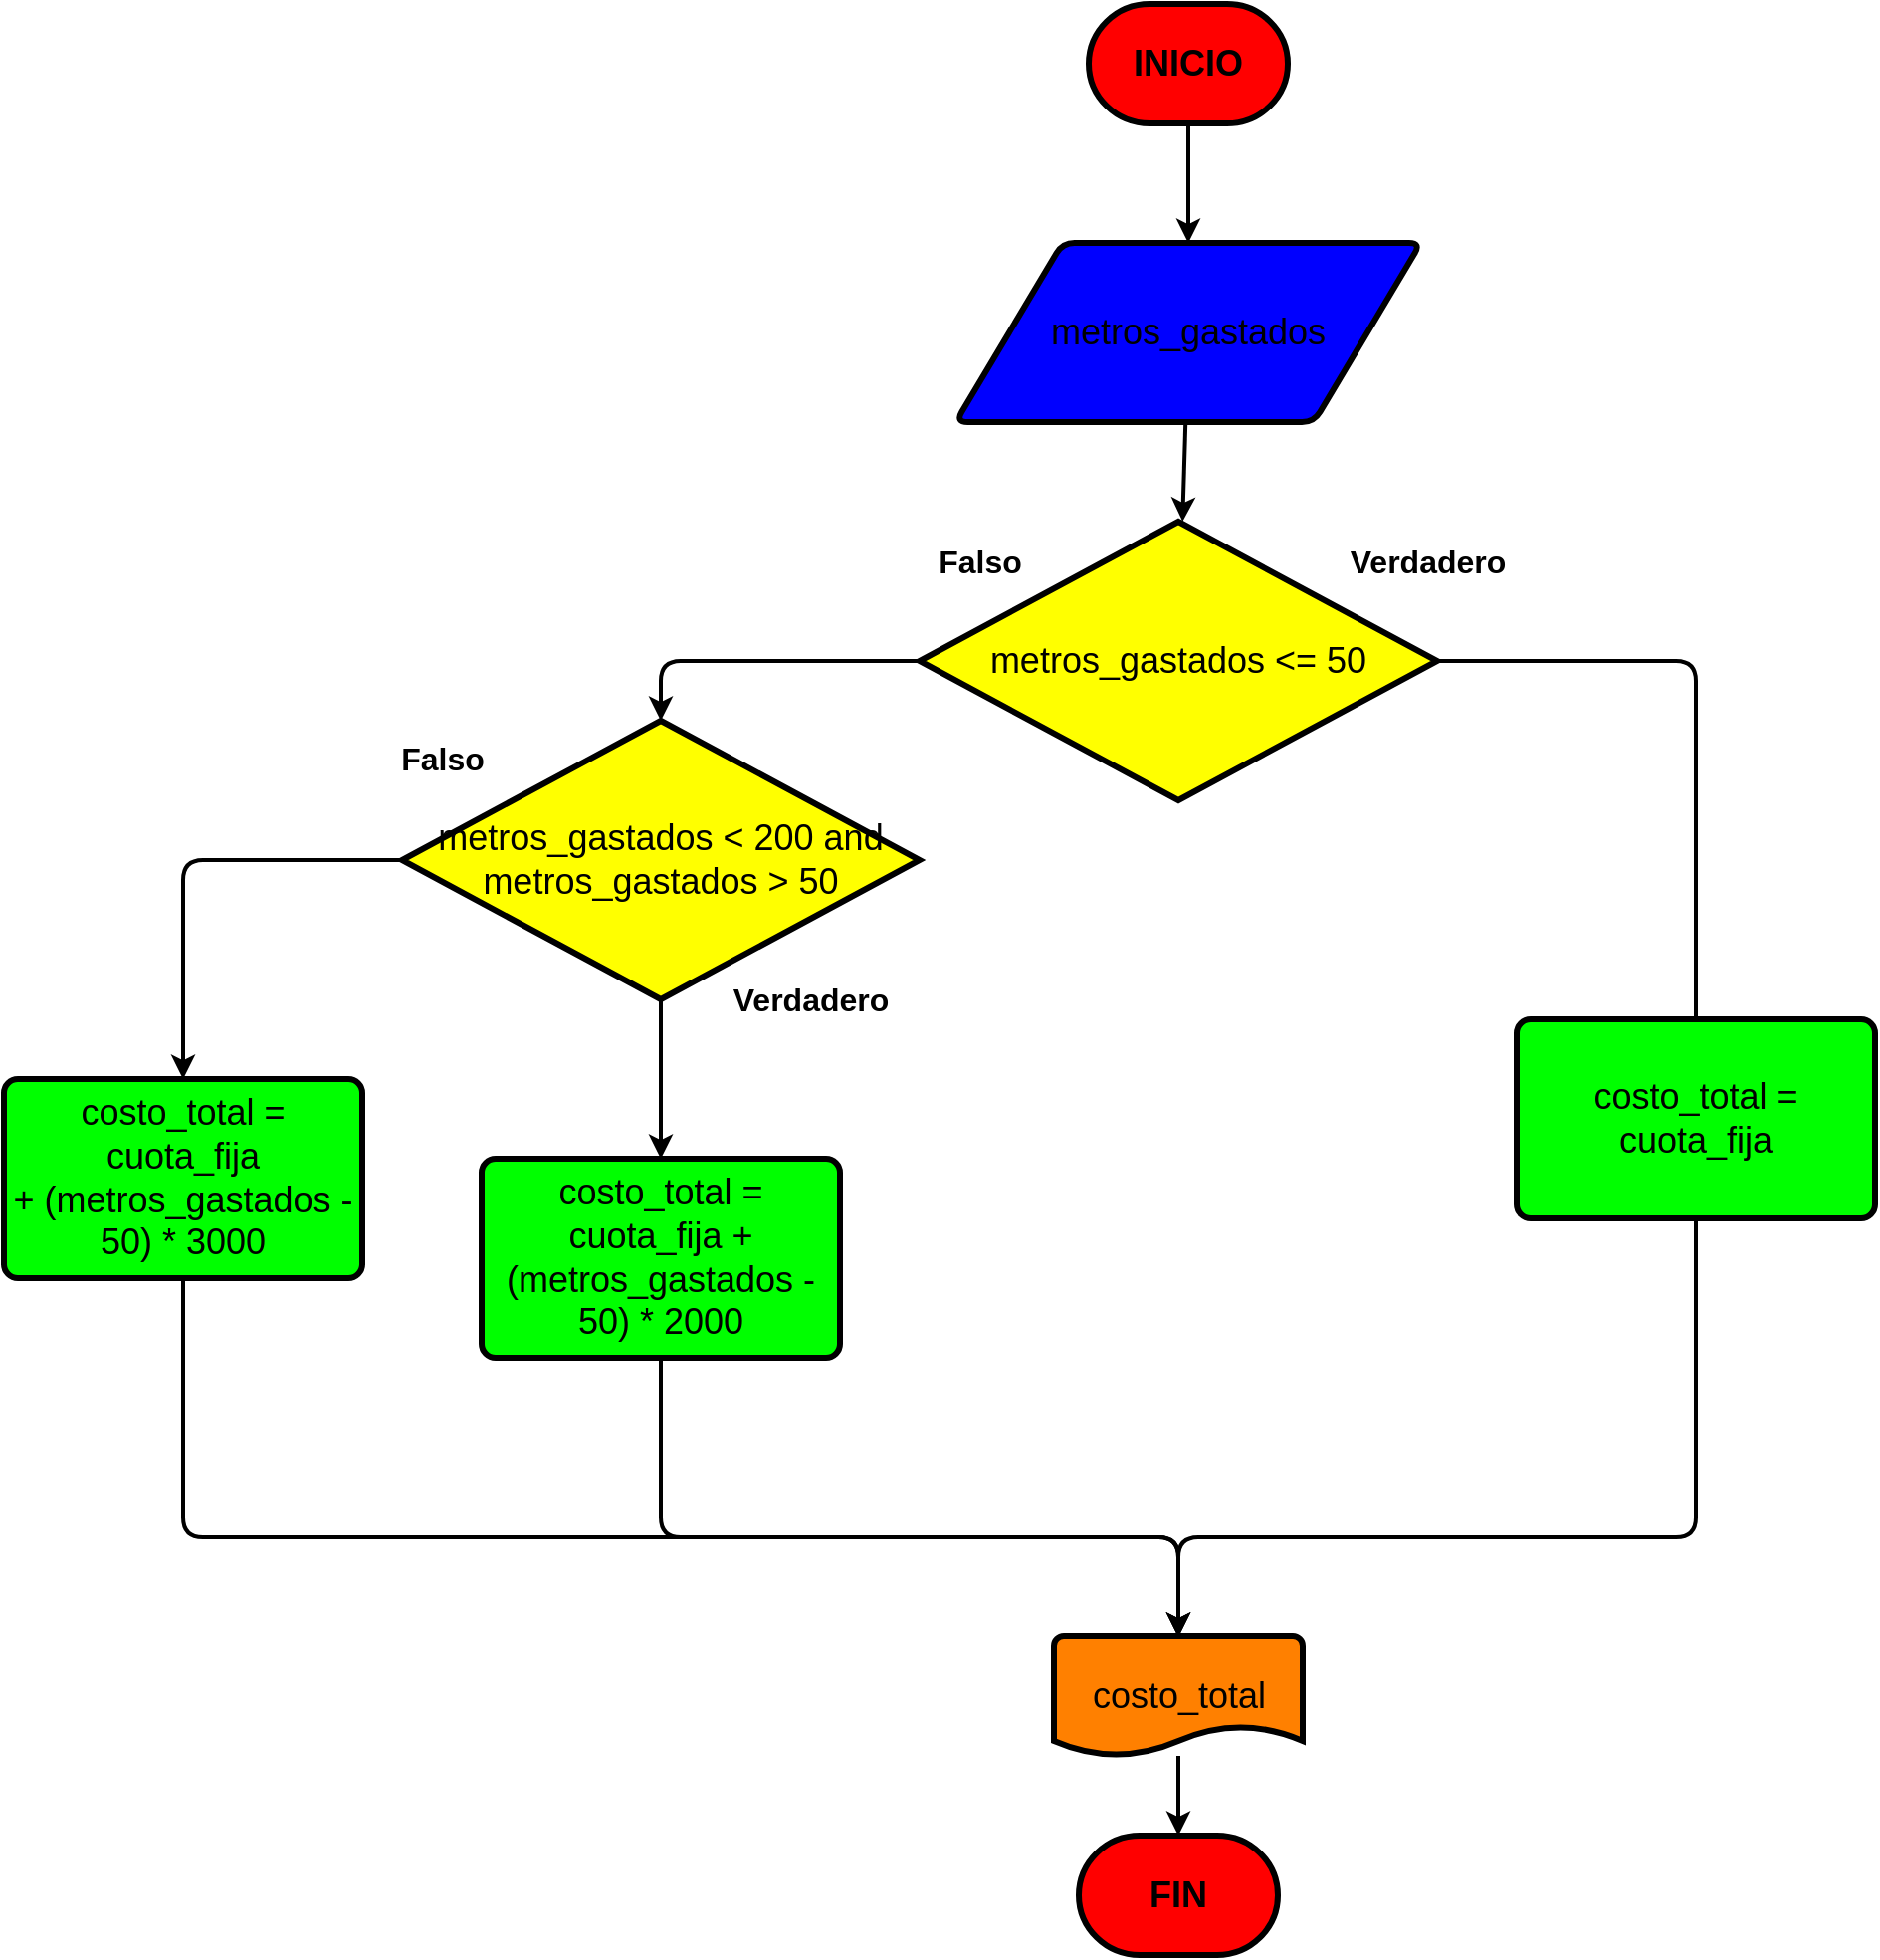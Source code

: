 <mxfile>
    <diagram id="hyXTzDfZUhhmsDUPOdG6" name="Page-1">
        <mxGraphModel dx="1420" dy="610" grid="1" gridSize="10" guides="1" tooltips="1" connect="1" arrows="1" fold="1" page="1" pageScale="1" pageWidth="1300" pageHeight="2000" background="#FFFFFF" math="0" shadow="0">
            <root>
                <mxCell id="0"/>
                <mxCell id="1" parent="0"/>
                <mxCell id="4" value="" style="edgeStyle=none;html=1;strokeWidth=2;strokeColor=#000000;" parent="1" source="diSnjzynUhi2UMkX59iC-2" target="2" edge="1">
                    <mxGeometry relative="1" as="geometry"/>
                </mxCell>
                <mxCell id="diSnjzynUhi2UMkX59iC-2" value="&lt;font&gt;&lt;span style=&quot;font-size: 18px&quot;&gt;metros_gastados&lt;/span&gt;&lt;br&gt;&lt;/font&gt;" style="shape=parallelogram;html=1;strokeWidth=3;perimeter=parallelogramPerimeter;whiteSpace=wrap;rounded=1;arcSize=12;size=0.23;fillColor=#0000FF;fontColor=#000000;strokeColor=#000000;" parent="1" vertex="1">
                    <mxGeometry x="668.12" y="130" width="233.75" height="90" as="geometry"/>
                </mxCell>
                <mxCell id="diSnjzynUhi2UMkX59iC-12" value="" style="edgeStyle=orthogonalEdgeStyle;rounded=0;orthogonalLoop=1;jettySize=auto;html=1;fontSize=18;strokeColor=#000000;strokeWidth=2;" parent="1" source="diSnjzynUhi2UMkX59iC-5" target="diSnjzynUhi2UMkX59iC-2" edge="1">
                    <mxGeometry relative="1" as="geometry"/>
                </mxCell>
                <mxCell id="diSnjzynUhi2UMkX59iC-5" value="INICIO" style="strokeWidth=3;html=1;shape=mxgraph.flowchart.terminator;whiteSpace=wrap;fontSize=18;fillColor=#FF0000;fontStyle=1;fontColor=#000000;strokeColor=#000000;" parent="1" vertex="1">
                    <mxGeometry x="735" y="10" width="100" height="60" as="geometry"/>
                </mxCell>
                <mxCell id="diSnjzynUhi2UMkX59iC-6" value="FIN" style="strokeWidth=3;html=1;shape=mxgraph.flowchart.terminator;whiteSpace=wrap;fontSize=18;fillColor=#FF0000;fontColor=#000000;strokeColor=#000000;fontStyle=1" parent="1" vertex="1">
                    <mxGeometry x="730" y="930" width="100" height="60" as="geometry"/>
                </mxCell>
                <mxCell id="diSnjzynUhi2UMkX59iC-11" value="" style="edgeStyle=orthogonalEdgeStyle;rounded=0;orthogonalLoop=1;jettySize=auto;html=1;fontSize=18;strokeColor=#000000;strokeWidth=2;" parent="1" source="diSnjzynUhi2UMkX59iC-7" target="diSnjzynUhi2UMkX59iC-6" edge="1">
                    <mxGeometry relative="1" as="geometry"/>
                </mxCell>
                <mxCell id="diSnjzynUhi2UMkX59iC-7" value="costo_total" style="strokeWidth=3;html=1;shape=mxgraph.flowchart.document2;whiteSpace=wrap;size=0.25;fontSize=18;fillColor=#FF8000;fontColor=#000000;strokeColor=#000000;" parent="1" vertex="1">
                    <mxGeometry x="717.5" y="830" width="125" height="60" as="geometry"/>
                </mxCell>
                <mxCell id="6" style="edgeStyle=none;html=1;exitX=0;exitY=0.5;exitDx=0;exitDy=0;exitPerimeter=0;strokeWidth=2;strokeColor=#000000;entryX=0.5;entryY=0;entryDx=0;entryDy=0;entryPerimeter=0;" parent="1" source="2" target="80" edge="1">
                    <mxGeometry relative="1" as="geometry">
                        <mxPoint x="525" y="425" as="targetPoint"/>
                        <Array as="points">
                            <mxPoint x="520" y="340"/>
                        </Array>
                    </mxGeometry>
                </mxCell>
                <mxCell id="2" value="&lt;font face=&quot;helvetica&quot;&gt;&lt;span style=&quot;font-size: 18px&quot;&gt;metros_gastados&amp;nbsp;&lt;/span&gt;&lt;span style=&quot;font-size: 18px&quot;&gt;&amp;lt;= 50&lt;/span&gt;&lt;/font&gt;" style="strokeWidth=3;html=1;shape=mxgraph.flowchart.decision;whiteSpace=wrap;fillColor=#FFFF00;fontColor=#000000;strokeColor=#000000;" parent="1" vertex="1">
                    <mxGeometry x="650" y="270" width="260" height="140" as="geometry"/>
                </mxCell>
                <mxCell id="11" value="&lt;b&gt;&lt;font style=&quot;font-size: 16px&quot;&gt;Falso&lt;/font&gt;&lt;/b&gt;" style="text;html=1;align=center;verticalAlign=middle;resizable=0;points=[];autosize=1;strokeColor=none;fillColor=none;fontColor=#000000;" parent="1" vertex="1">
                    <mxGeometry x="650" y="280" width="60" height="20" as="geometry"/>
                </mxCell>
                <mxCell id="12" value="&lt;b&gt;&lt;font style=&quot;font-size: 16px&quot;&gt;Verdadero&lt;/font&gt;&lt;/b&gt;" style="text;html=1;align=center;verticalAlign=middle;resizable=0;points=[];autosize=1;strokeColor=none;fillColor=none;fontSize=16;fontColor=#000000;" parent="1" vertex="1">
                    <mxGeometry x="860" y="280" width="90" height="20" as="geometry"/>
                </mxCell>
                <mxCell id="68" style="edgeStyle=none;html=1;exitX=0.5;exitY=1;exitDx=0;exitDy=0;entryX=0.5;entryY=0;entryDx=0;entryDy=0;entryPerimeter=0;strokeColor=#000000;strokeWidth=2;" parent="1" source="70" target="diSnjzynUhi2UMkX59iC-7" edge="1">
                    <mxGeometry relative="1" as="geometry">
                        <Array as="points">
                            <mxPoint x="1040" y="780"/>
                            <mxPoint x="780" y="780"/>
                        </Array>
                        <mxPoint x="1070" y="860" as="sourcePoint"/>
                    </mxGeometry>
                </mxCell>
                <mxCell id="70" value="&lt;span style=&quot;font-size: 18px&quot;&gt;costo_total = cuota_fija&lt;/span&gt;" style="rounded=1;whiteSpace=wrap;html=1;absoluteArcSize=1;arcSize=14;strokeWidth=3;fillColor=#00FF00;fontColor=#000000;strokeColor=#000000;" parent="1" vertex="1">
                    <mxGeometry x="950" y="520" width="180" height="100" as="geometry"/>
                </mxCell>
                <mxCell id="71" value="" style="edgeStyle=none;html=1;exitX=1;exitY=0.5;exitDx=0;exitDy=0;exitPerimeter=0;entryX=0.5;entryY=0;entryDx=0;entryDy=0;strokeWidth=2;strokeColor=#000000;endArrow=none;" parent="1" source="2" target="70" edge="1">
                    <mxGeometry relative="1" as="geometry">
                        <mxPoint x="1055" y="440" as="targetPoint"/>
                        <Array as="points">
                            <mxPoint x="1040" y="340"/>
                        </Array>
                        <mxPoint x="920" y="335" as="sourcePoint"/>
                    </mxGeometry>
                </mxCell>
                <mxCell id="79" style="edgeStyle=none;html=1;exitX=0.5;exitY=1;exitDx=0;exitDy=0;strokeWidth=2;strokeColor=#000000;entryX=0.5;entryY=0;entryDx=0;entryDy=0;entryPerimeter=0;" parent="1" source="78" target="diSnjzynUhi2UMkX59iC-7" edge="1">
                    <mxGeometry relative="1" as="geometry">
                        <mxPoint x="750" y="870" as="targetPoint"/>
                        <Array as="points">
                            <mxPoint x="520" y="780"/>
                            <mxPoint x="780" y="780"/>
                        </Array>
                    </mxGeometry>
                </mxCell>
                <mxCell id="78" value="&lt;span style=&quot;font-size: 18px&quot;&gt;costo_total = cuota_fija + (metros_gastados - 50) * 2000&lt;/span&gt;" style="rounded=1;whiteSpace=wrap;html=1;absoluteArcSize=1;arcSize=14;strokeWidth=3;fillColor=#00FF00;fontColor=#000000;strokeColor=#000000;" parent="1" vertex="1">
                    <mxGeometry x="430" y="590" width="180" height="100" as="geometry"/>
                </mxCell>
                <mxCell id="83" style="edgeStyle=none;html=1;exitX=0;exitY=0.5;exitDx=0;exitDy=0;exitPerimeter=0;strokeWidth=2;strokeColor=#000000;" parent="1" source="80" target="82" edge="1">
                    <mxGeometry relative="1" as="geometry">
                        <mxPoint x="280.0" y="460" as="targetPoint"/>
                        <Array as="points">
                            <mxPoint x="280" y="440"/>
                        </Array>
                    </mxGeometry>
                </mxCell>
                <mxCell id="87" value="" style="edgeStyle=none;html=1;strokeColor=#000000;strokeWidth=2;" parent="1" source="80" target="78" edge="1">
                    <mxGeometry relative="1" as="geometry"/>
                </mxCell>
                <mxCell id="80" value="&lt;span style=&quot;font-family: &amp;#34;helvetica&amp;#34; ; font-size: 18px&quot;&gt;metros_gastados&amp;nbsp;&lt;/span&gt;&lt;font face=&quot;helvetica&quot;&gt;&lt;span style=&quot;font-size: 18px&quot;&gt;&amp;lt; 200 and metros_gastados &amp;gt; 50&lt;/span&gt;&lt;/font&gt;" style="strokeWidth=3;html=1;shape=mxgraph.flowchart.decision;whiteSpace=wrap;fillColor=#FFFF00;fontColor=#000000;strokeColor=#000000;" parent="1" vertex="1">
                    <mxGeometry x="390" y="370" width="260" height="140" as="geometry"/>
                </mxCell>
                <mxCell id="85" style="edgeStyle=none;html=1;exitX=0.5;exitY=1;exitDx=0;exitDy=0;entryX=0.5;entryY=0;entryDx=0;entryDy=0;entryPerimeter=0;strokeColor=#000000;strokeWidth=2;" parent="1" source="82" target="diSnjzynUhi2UMkX59iC-7" edge="1">
                    <mxGeometry relative="1" as="geometry">
                        <Array as="points">
                            <mxPoint x="280" y="780"/>
                            <mxPoint x="780" y="780"/>
                        </Array>
                    </mxGeometry>
                </mxCell>
                <mxCell id="82" value="&lt;span style=&quot;font-size: 18px&quot;&gt;costo_total = cuota_fija +&amp;nbsp;&lt;/span&gt;&lt;span style=&quot;font-size: 18px&quot;&gt;(metros_gastados - 50) * 3000&lt;/span&gt;" style="rounded=1;whiteSpace=wrap;html=1;absoluteArcSize=1;arcSize=14;strokeWidth=3;fillColor=#00FF00;fontColor=#000000;strokeColor=#000000;" parent="1" vertex="1">
                    <mxGeometry x="190" y="550" width="180" height="100" as="geometry"/>
                </mxCell>
                <mxCell id="88" value="&lt;b&gt;&lt;font style=&quot;font-size: 16px&quot;&gt;Falso&lt;/font&gt;&lt;/b&gt;" style="text;html=1;align=center;verticalAlign=middle;resizable=0;points=[];autosize=1;strokeColor=none;fillColor=none;fontColor=#000000;" parent="1" vertex="1">
                    <mxGeometry x="380" y="379" width="60" height="20" as="geometry"/>
                </mxCell>
                <mxCell id="89" value="&lt;b&gt;&lt;font style=&quot;font-size: 16px&quot;&gt;Verdadero&lt;/font&gt;&lt;/b&gt;" style="text;html=1;align=center;verticalAlign=middle;resizable=0;points=[];autosize=1;strokeColor=none;fillColor=none;fontSize=16;fontColor=#000000;" parent="1" vertex="1">
                    <mxGeometry x="550" y="500" width="90" height="20" as="geometry"/>
                </mxCell>
            </root>
        </mxGraphModel>
    </diagram>
</mxfile>